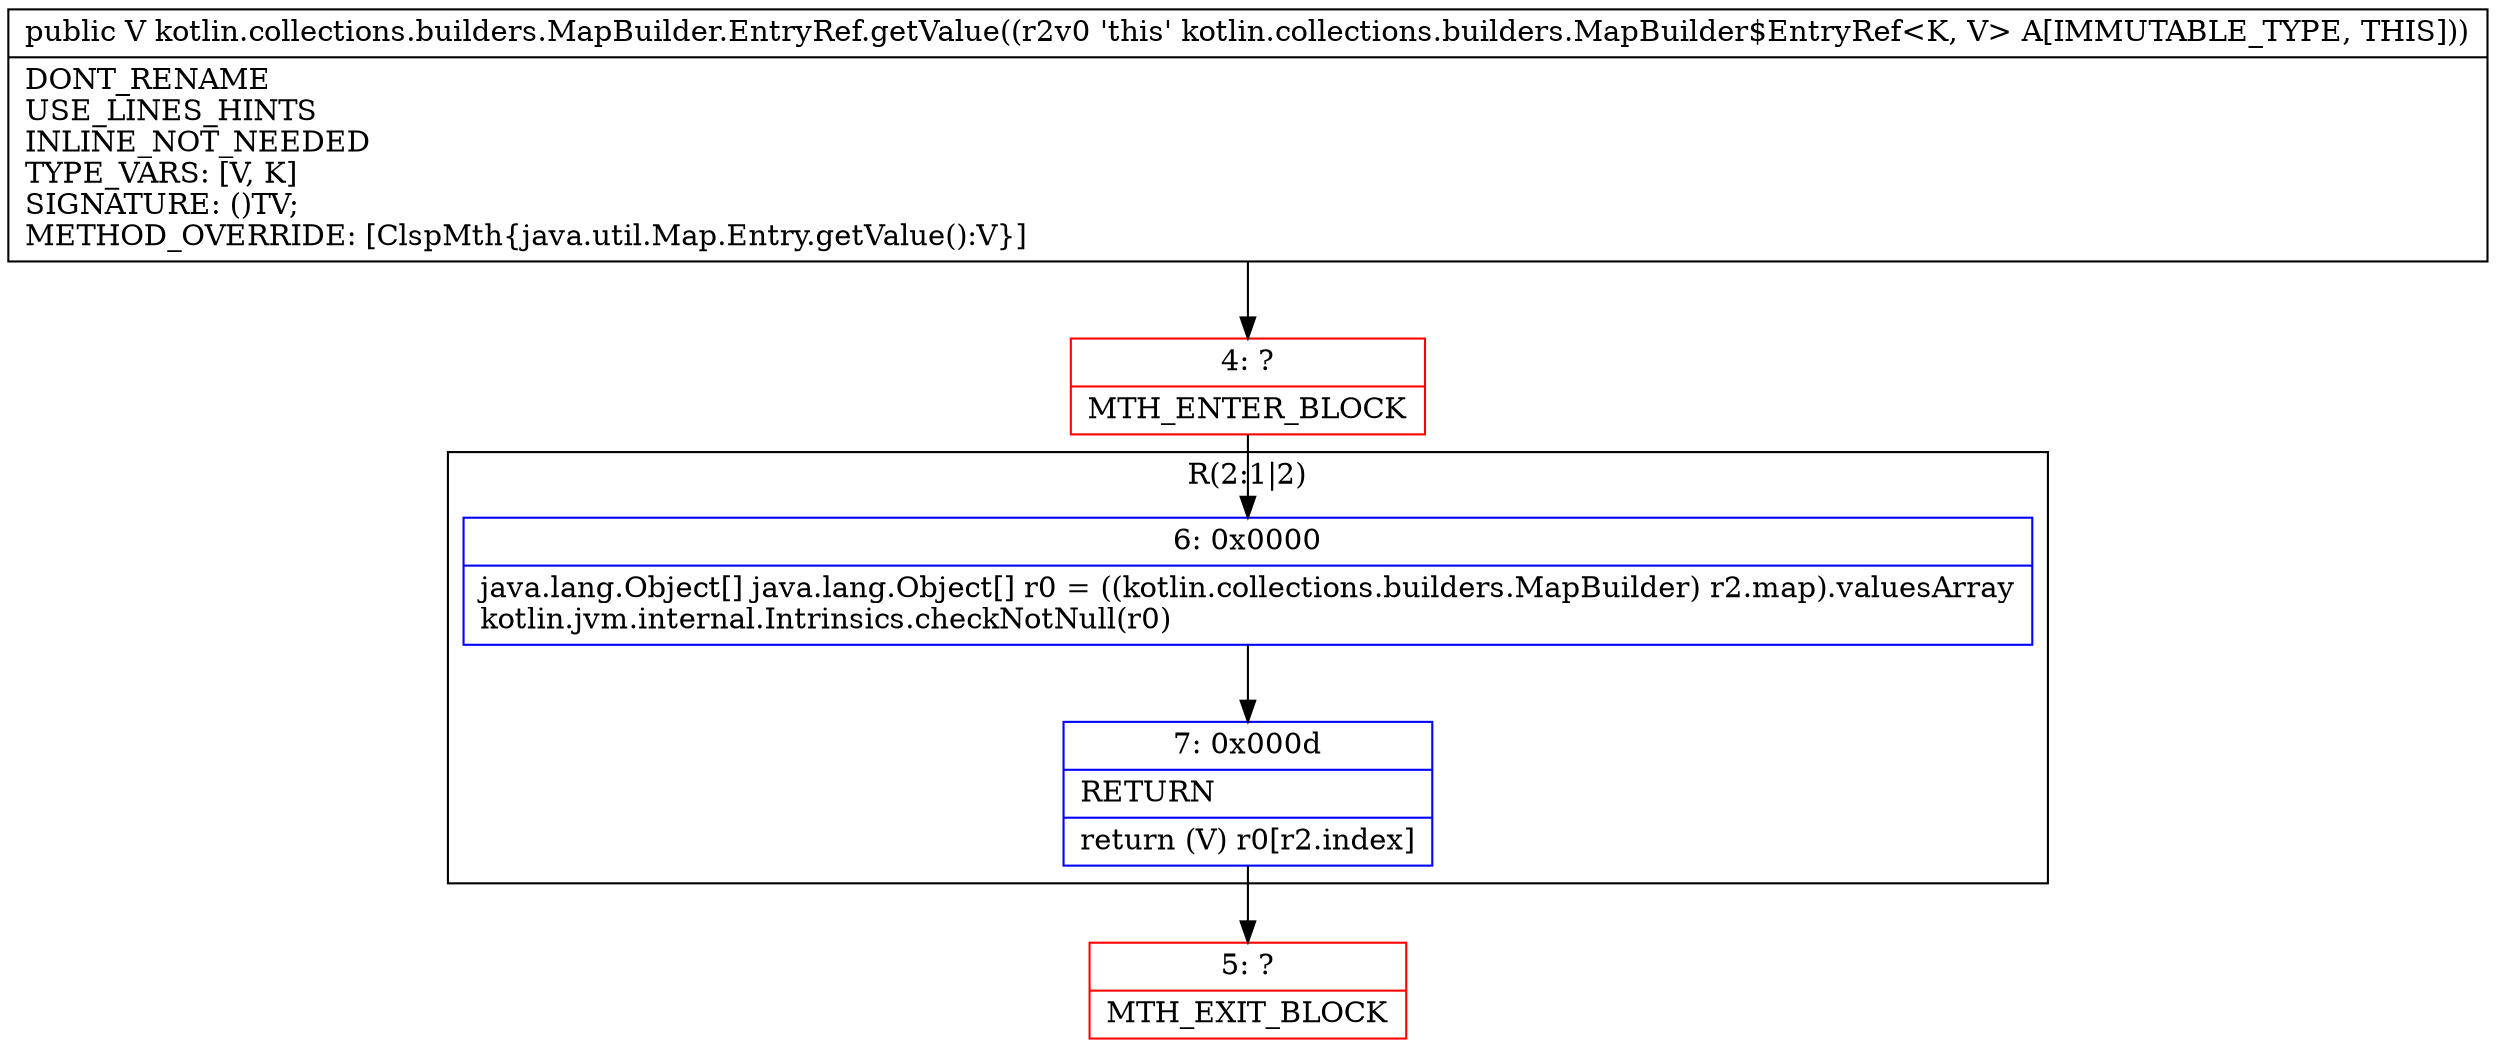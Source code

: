 digraph "CFG forkotlin.collections.builders.MapBuilder.EntryRef.getValue()Ljava\/lang\/Object;" {
subgraph cluster_Region_327624258 {
label = "R(2:1|2)";
node [shape=record,color=blue];
Node_6 [shape=record,label="{6\:\ 0x0000|java.lang.Object[] java.lang.Object[] r0 = ((kotlin.collections.builders.MapBuilder) r2.map).valuesArray\lkotlin.jvm.internal.Intrinsics.checkNotNull(r0)\l}"];
Node_7 [shape=record,label="{7\:\ 0x000d|RETURN\l|return (V) r0[r2.index]\l}"];
}
Node_4 [shape=record,color=red,label="{4\:\ ?|MTH_ENTER_BLOCK\l}"];
Node_5 [shape=record,color=red,label="{5\:\ ?|MTH_EXIT_BLOCK\l}"];
MethodNode[shape=record,label="{public V kotlin.collections.builders.MapBuilder.EntryRef.getValue((r2v0 'this' kotlin.collections.builders.MapBuilder$EntryRef\<K, V\> A[IMMUTABLE_TYPE, THIS]))  | DONT_RENAME\lUSE_LINES_HINTS\lINLINE_NOT_NEEDED\lTYPE_VARS: [V, K]\lSIGNATURE: ()TV;\lMETHOD_OVERRIDE: [ClspMth\{java.util.Map.Entry.getValue():V\}]\l}"];
MethodNode -> Node_4;Node_6 -> Node_7;
Node_7 -> Node_5;
Node_4 -> Node_6;
}

